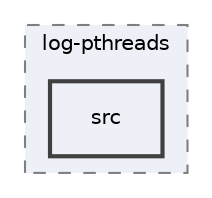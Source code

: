 digraph "src"
{
 // INTERACTIVE_SVG=YES
 // LATEX_PDF_SIZE
  edge [fontname="Helvetica",fontsize="10",labelfontname="Helvetica",labelfontsize="10"];
  node [fontname="Helvetica",fontsize="10",shape=record];
  compound=true
  subgraph clusterdir_155f5667b7d8c77864c92f17dd012376 {
    graph [ bgcolor="#edf0f7", pencolor="grey50", style="filled,dashed,", label="log-pthreads", fontname="Helvetica", fontsize="10", URL="dir_155f5667b7d8c77864c92f17dd012376.html"]
  dir_788be67cadb8761311045b7258e68d80 [shape=box, label="src", style="filled,bold,", fillcolor="#edf0f7", color="grey25", URL="dir_788be67cadb8761311045b7258e68d80.html"];
  }
}
